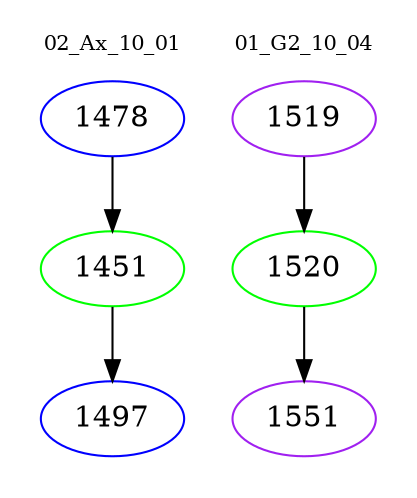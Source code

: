 digraph{
subgraph cluster_0 {
color = white
label = "02_Ax_10_01";
fontsize=10;
T0_1478 [label="1478", color="blue"]
T0_1478 -> T0_1451 [color="black"]
T0_1451 [label="1451", color="green"]
T0_1451 -> T0_1497 [color="black"]
T0_1497 [label="1497", color="blue"]
}
subgraph cluster_1 {
color = white
label = "01_G2_10_04";
fontsize=10;
T1_1519 [label="1519", color="purple"]
T1_1519 -> T1_1520 [color="black"]
T1_1520 [label="1520", color="green"]
T1_1520 -> T1_1551 [color="black"]
T1_1551 [label="1551", color="purple"]
}
}
